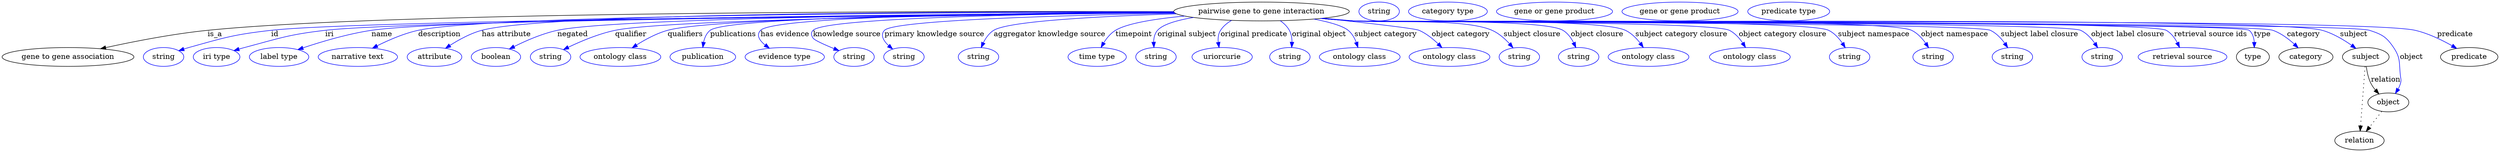 digraph {
	graph [bb="0,0,4751,283"];
	node [label="\N"];
	"pairwise gene to gene interaction"	[height=0.5,
		label="pairwise gene to gene interaction",
		pos="2396.4,265",
		width=4.6399];
	"gene to gene association"	[height=0.5,
		pos="125.44,178",
		width=3.4844];
	"pairwise gene to gene interaction" -> "gene to gene association"	[label=is_a,
		lp="405.44,221.5",
		pos="e,187.35,193.7 2229.4,264.7 1814.7,265.87 745.8,265.14 391.44,229 325.12,222.24 250.63,207.62 197.38,195.92"];
	id	[color=blue,
		height=0.5,
		label=string,
		pos="307.44,178",
		width=1.0652];
	"pairwise gene to gene interaction" -> id	[color=blue,
		label=id,
		lp="519.44,221.5",
		pos="e,336.43,189.97 2230.4,262.71 1801.8,259.12 680.15,248.01 512.44,229 441.59,220.97 424.09,215.28 355.44,196 352.33,195.13 349.14,\
194.16 345.94,193.14",
		style=solid];
	iri	[color=blue,
		height=0.5,
		label="iri type",
		pos="408.44,178",
		width=1.2277];
	"pairwise gene to gene interaction" -> iri	[color=blue,
		label=iri,
		lp="622.44,221.5",
		pos="e,441.37,190.11 2230.8,262.57 1819.3,258.75 771.91,247.35 614.44,229 545.34,220.95 528.64,213.98 461.44,196 458.07,195.1 454.6,194.11 \
451.12,193.09",
		style=solid];
	name	[color=blue,
		height=0.5,
		label="label type",
		pos="527.44,178",
		width=1.5707];
	"pairwise gene to gene interaction" -> name	[color=blue,
		label=name,
		lp="722.44,221.5",
		pos="e,563.04,192.1 2230.2,263 1833,260.25 850.38,251.28 702.44,229 657.51,222.23 607.83,207.29 572.92,195.49",
		style=solid];
	description	[color=blue,
		height=0.5,
		label="narrative text",
		pos="677.44,178",
		width=2.0943];
	"pairwise gene to gene interaction" -> description	[color=blue,
		label=description,
		lp="830.94,221.5",
		pos="e,705.17,194.99 2229.5,264.07 1846.7,263.7 927.78,259.59 790.44,229 763.81,223.07 735.75,210.69 714.25,199.73",
		style=solid];
	"has attribute"	[color=blue,
		height=0.5,
		label=attribute,
		pos="822.44,178",
		width=1.4443];
	"pairwise gene to gene interaction" -> "has attribute"	[color=blue,
		label="has attribute",
		lp="958.44,221.5",
		pos="e,843.44,194.73 2229.2,264.61 1867.5,265.27 1035.4,263.01 911.44,229 890.24,223.19 868.69,211.27 852.11,200.53",
		style=solid];
	negated	[color=blue,
		height=0.5,
		label=boolean,
		pos="939.44,178",
		width=1.2999];
	"pairwise gene to gene interaction" -> negated	[color=blue,
		label=negated,
		lp="1084.4,221.5",
		pos="e,964.75,193.27 2229.9,263.18 1896.1,261.03 1167.1,253.56 1055.4,229 1026.8,222.69 996.36,209.31 973.87,197.97",
		style=solid];
	qualifier	[color=blue,
		height=0.5,
		label=string,
		pos="1042.4,178",
		width=1.0652];
	"pairwise gene to gene interaction" -> qualifier	[color=blue,
		label=qualifier,
		lp="1195.4,221.5",
		pos="e,1067,192.08 2230.8,262.57 1919,259.4 1266.7,250.3 1165.4,229 1134,222.38 1100.3,208.13 1076.1,196.53",
		style=solid];
	qualifiers	[color=blue,
		height=0.5,
		label="ontology class",
		pos="1175.4,178",
		width=2.1304];
	"pairwise gene to gene interaction" -> qualifiers	[color=blue,
		label=qualifiers,
		lp="1298.9,221.5",
		pos="e,1197.8,195.41 2230.2,263.18 1938.3,261.11 1355.7,253.87 1265.4,229 1244.5,223.23 1223.2,211.67 1206.5,201.12",
		style=solid];
	publications	[color=blue,
		height=0.5,
		label=publication,
		pos="1332.4,178",
		width=1.7332];
	"pairwise gene to gene interaction" -> publications	[color=blue,
		label=publications,
		lp="1390.4,221.5",
		pos="e,1332.4,196.18 2229.8,263.55 1942.4,262.07 1380.5,255.75 1346.4,229 1339.4,223.48 1335.7,214.73 1333.8,206.08",
		style=solid];
	"has evidence"	[color=blue,
		height=0.5,
		label="evidence type",
		pos="1488.4,178",
		width=2.0943];
	"pairwise gene to gene interaction" -> "has evidence"	[color=blue,
		label="has evidence",
		lp="1488.9,221.5",
		pos="e,1459.2,194.71 2229.6,263.81 1963.3,262.68 1469.3,256.82 1442.4,229 1433.7,219.91 1440.3,209.68 1450.9,200.86",
		style=solid];
	"knowledge source"	[color=blue,
		height=0.5,
		label=string,
		pos="1620.4,178",
		width=1.0652];
	"pairwise gene to gene interaction" -> "knowledge source"	[color=blue,
		label="knowledge source",
		lp="1606.9,221.5",
		pos="e,1591.7,190.14 2230,263.03 1988.2,260.78 1565.8,253.37 1542.4,229 1537.8,224.19 1538.8,219.6 1542.4,214 1545,210.08 1563.8,201.57 \
1582.4,193.92",
		style=solid];
	"primary knowledge source"	[color=blue,
		height=0.5,
		label=string,
		pos="1715.4,178",
		width=1.0652];
	"pairwise gene to gene interaction" -> "primary knowledge source"	[color=blue,
		label="primary knowledge source",
		lp="1773.4,221.5",
		pos="e,1694,193.09 2231.9,261.64 2025.9,257.87 1697.3,248.77 1678.4,229 1669.9,220 1676.5,208.99 1686.4,199.59",
		style=solid];
	"aggregator knowledge source"	[color=blue,
		height=0.5,
		label=string,
		pos="1857.4,178",
		width=1.0652];
	"pairwise gene to gene interaction" -> "aggregator knowledge source"	[color=blue,
		label="aggregator knowledge source",
		lp="1992.9,221.5",
		pos="e,1862.6,195.92 2234.6,260.44 2096.4,256.17 1915.6,247.18 1886.4,229 1877.6,223.49 1871.1,214.21 1866.6,205.14",
		style=solid];
	timepoint	[color=blue,
		height=0.5,
		label="time type",
		pos="2083.4,178",
		width=1.5346];
	"pairwise gene to gene interaction" -> timepoint	[color=blue,
		label=timepoint,
		lp="2153.4,221.5",
		pos="e,2090.9,196.26 2250.3,256.28 2195.7,251.18 2141.3,242.79 2118.4,229 2109,223.34 2101.5,214.08 2095.9,205.06",
		style=solid];
	"original subject"	[color=blue,
		height=0.5,
		label=string,
		pos="2195.4,178",
		width=1.0652];
	"pairwise gene to gene interaction" -> "original subject"	[color=blue,
		label="original subject",
		lp="2254.4,221.5",
		pos="e,2191.6,196.32 2267,253.6 2236,248.4 2208.8,240.63 2198.4,229 2193,222.88 2191.1,214.5 2191,206.34",
		style=solid];
	"original predicate"	[color=blue,
		height=0.5,
		label=uriorcurie,
		pos="2321.4,178",
		width=1.5887];
	"pairwise gene to gene interaction" -> "original predicate"	[color=blue,
		label="original predicate",
		lp="2381.9,221.5",
		pos="e,2315.6,196.05 2339.3,247.93 2331.1,243.15 2323.6,236.97 2318.4,229 2314.1,222.3 2313.3,213.98 2314,206.06",
		style=solid];
	"original object"	[color=blue,
		height=0.5,
		label=string,
		pos="2450.4,178",
		width=1.0652];
	"pairwise gene to gene interaction" -> "original object"	[color=blue,
		label="original object",
		lp="2505.9,221.5",
		pos="e,2453.9,196.23 2432.2,247.31 2439.1,242.41 2445.4,236.34 2449.4,229 2453.2,222.2 2454.4,214.06 2454.5,206.33",
		style=solid];
	"subject category"	[color=blue,
		height=0.5,
		label="ontology class",
		pos="2583.4,178",
		width=2.1304];
	"pairwise gene to gene interaction" -> "subject category"	[color=blue,
		label="subject category",
		lp="2632.9,221.5",
		pos="e,2580.1,196.3 2496.5,250.47 2524.6,245.01 2550.5,237.87 2561.4,229 2568.6,223.15 2573.5,214.48 2576.9,205.99",
		style=solid];
	"object category"	[color=blue,
		height=0.5,
		label="ontology class",
		pos="2754.4,178",
		width=2.1304];
	"pairwise gene to gene interaction" -> "object category"	[color=blue,
		label="object category",
		lp="2775.9,221.5",
		pos="e,2740,195.88 2512.7,252.03 2593.3,243.47 2687.8,232.81 2696.4,229 2710,223.04 2722.8,212.77 2732.9,203.09",
		style=solid];
	"subject closure"	[color=blue,
		height=0.5,
		label=string,
		pos="2887.4,178",
		width=1.0652];
	"pairwise gene to gene interaction" -> "subject closure"	[color=blue,
		label="subject closure",
		lp="2911.9,221.5",
		pos="e,2875.4,195.63 2514.3,252.16 2533.7,250.34 2553.6,248.55 2572.4,247 2630.8,242.18 2781.9,252.73 2835.4,229 2848.3,223.32 2859.8,\
213.03 2868.8,203.26",
		style=solid];
	"object closure"	[color=blue,
		height=0.5,
		label=string,
		pos="3000.4,178",
		width=1.0652];
	"pairwise gene to gene interaction" -> "object closure"	[color=blue,
		label="object closure",
		lp="3035.4,221.5",
		pos="e,2995,196.02 2512.3,251.96 2532.4,250.12 2553,248.38 2572.4,247 2616.6,243.87 2932.4,251.68 2970.4,229 2979.5,223.61 2986.1,214.36 \
2990.8,205.27",
		style=solid];
	"subject category closure"	[color=blue,
		height=0.5,
		label="ontology class",
		pos="3133.4,178",
		width=2.1304];
	"pairwise gene to gene interaction" -> "subject category closure"	[color=blue,
		label="subject category closure",
		lp="3195.9,221.5",
		pos="e,3123.5,196.23 2511.4,251.87 2531.7,250.02 2552.7,248.3 2572.4,247 2629.8,243.24 3037.5,253.59 3089.4,229 3100.8,223.64 3110.4,\
213.87 3117.7,204.38",
		style=solid];
	"object category closure"	[color=blue,
		height=0.5,
		label="ontology class",
		pos="3326.4,178",
		width=2.1304];
	"pairwise gene to gene interaction" -> "object category closure"	[color=blue,
		label="object category closure",
		lp="3388.9,221.5",
		pos="e,3318.2,196.22 2510.4,251.8 2531,249.93 2552.4,248.22 2572.4,247 2612.1,244.59 3252,246.88 3287.4,229 3297.9,223.74 3306.4,214.26 \
3312.7,204.95",
		style=solid];
	"subject namespace"	[color=blue,
		height=0.5,
		label=string,
		pos="3516.4,178",
		width=1.0652];
	"pairwise gene to gene interaction" -> "subject namespace"	[color=blue,
		label="subject namespace",
		lp="3562.4,221.5",
		pos="e,3508.1,195.76 2510,251.75 2530.7,249.88 2552.2,248.18 2572.4,247 2622.6,244.08 3431.4,251.21 3476.4,229 3487.3,223.66 3496.1,213.83 \
3502.7,204.3",
		style=solid];
	"object namespace"	[color=blue,
		height=0.5,
		label=string,
		pos="3675.4,178",
		width=1.0652];
	"pairwise gene to gene interaction" -> "object namespace"	[color=blue,
		label="object namespace",
		lp="3716.4,221.5",
		pos="e,3666.8,195.79 2509.5,251.74 2530.4,249.86 2552.1,248.16 2572.4,247 2631.4,243.66 3581.3,254.69 3634.4,229 3645.4,223.69 3654.5,\
213.87 3661.3,204.33",
		style=solid];
	"subject label closure"	[color=blue,
		height=0.5,
		label=string,
		pos="3826.4,178",
		width=1.0652];
	"pairwise gene to gene interaction" -> "subject label closure"	[color=blue,
		label="subject label closure",
		lp="3878.4,221.5",
		pos="e,3817.5,195.81 2509.5,251.71 2530.4,249.83 2552.1,248.13 2572.4,247 2606.1,245.13 3754,243.45 3784.4,229 3795.6,223.71 3804.8,213.9 \
3811.8,204.35",
		style=solid];
	"object label closure"	[color=blue,
		height=0.5,
		label=string,
		pos="3997.4,178",
		width=1.0652];
	"pairwise gene to gene interaction" -> "object label closure"	[color=blue,
		label="object label closure",
		lp="4045.9,221.5",
		pos="e,3988.8,195.8 2509.5,251.68 2530.4,249.8 2552.1,248.12 2572.4,247 2610.8,244.9 3921.8,245.67 3956.4,229 3967.4,223.71 3976.5,213.89 \
3983.3,204.35",
		style=solid];
	"retrieval source ids"	[color=blue,
		height=0.5,
		label="retrieval source",
		pos="4150.4,178",
		width=2.347];
	"pairwise gene to gene interaction" -> "retrieval source ids"	[color=blue,
		label="retrieval source ids",
		lp="4203.9,221.5",
		pos="e,4144.8,196.17 2509,251.7 2530.1,249.8 2551.9,248.11 2572.4,247 2615.4,244.68 4082,250.12 4119.4,229 4128.7,223.78 4135.5,214.57 \
4140.4,205.45",
		style=solid];
	type	[height=0.5,
		pos="4284.4,178",
		width=0.86659];
	"pairwise gene to gene interaction" -> type	[color=blue,
		label=type,
		lp="4302.4,221.5",
		pos="e,4287.1,195.99 2509,251.68 2530.1,249.79 2551.9,248.1 2572.4,247 2596.1,245.74 4259.7,244.64 4277.4,229 4283.9,223.32 4286.4,214.65 \
4287.1,206.12",
		style=solid];
	category	[height=0.5,
		pos="4385.4,178",
		width=1.4263];
	"pairwise gene to gene interaction" -> category	[color=blue,
		label=category,
		lp="4380.9,221.5",
		pos="e,4370.7,195.48 2509,251.68 2530.1,249.78 2551.9,248.1 2572.4,247 2621,244.41 4276.6,245.24 4322.4,229 4337.7,223.6 4352,212.84 \
4363.2,202.68",
		style=solid];
	subject	[height=0.5,
		pos="4499.4,178",
		width=1.2277];
	"pairwise gene to gene interaction" -> subject	[color=blue,
		label=subject,
		lp="4476.4,221.5",
		pos="e,4480.7,194.32 2509,251.67 2530.1,249.77 2551.9,248.09 2572.4,247 2674.7,241.57 4317.9,256.92 4416.4,229 4436.6,223.29 4456.8,211.3 \
4472.2,200.49",
		style=solid];
	object	[height=0.5,
		pos="4542.4,91",
		width=1.0832];
	"pairwise gene to gene interaction" -> object	[color=blue,
		label=object,
		lp="4586.4,178",
		pos="e,4555.8,108.09 2509,251.66 2530.1,249.77 2551.9,248.09 2572.4,247 2626.1,244.16 4455.4,245.69 4506.4,229 4530.4,221.19 4538.4,216.87 \
4552.4,196 4566.2,175.52 4562.5,166.51 4565.4,142 4566.2,135.38 4567.3,133.39 4565.4,127 4564.4,123.55 4562.9,120.13 4561.2,116.85",
		style=solid];
	predicate	[height=0.5,
		pos="4696.4,178",
		width=1.5165];
	"pairwise gene to gene interaction" -> predicate	[color=blue,
		label=predicate,
		lp="4669.4,221.5",
		pos="e,4672.6,194.36 2509,251.65 2530.1,249.76 2551.9,248.08 2572.4,247 2684.6,241.1 4484.1,254.64 4593.4,229 4618.3,223.16 4644.2,210.57 \
4663.8,199.48",
		style=solid];
	association_type	[color=blue,
		height=0.5,
		label=string,
		pos="2619.4,265",
		width=1.0652];
	association_category	[color=blue,
		height=0.5,
		label="category type",
		pos="2750.4,265",
		width=2.0762];
	subject -> object	[label=relation,
		lp="4537.4,134.5",
		pos="e,4524.5,107.23 4500.5,159.55 4501.7,149.57 4504.2,137.07 4509.4,127 4511.7,122.68 4514.6,118.52 4517.8,114.66"];
	relation	[height=0.5,
		pos="4487.4,18",
		width=1.2999];
	subject -> relation	[pos="e,4488.7,36.188 4498.1,159.79 4496.1,132.48 4492,78.994 4489.5,46.38",
		style=dotted];
	"gene to gene association_subject"	[color=blue,
		height=0.5,
		label="gene or gene product",
		pos="2953.4,265",
		width=3.0692];
	object -> relation	[pos="e,4500.3,35.54 4530,73.889 4523,64.939 4514.3,53.617 4506.5,43.584",
		style=dotted];
	"gene to gene association_object"	[color=blue,
		height=0.5,
		label="gene or gene product",
		pos="3192.4,265",
		width=3.0692];
	"pairwise gene to gene interaction_predicate"	[color=blue,
		height=0.5,
		label="predicate type",
		pos="3398.4,265",
		width=2.1665];
}
